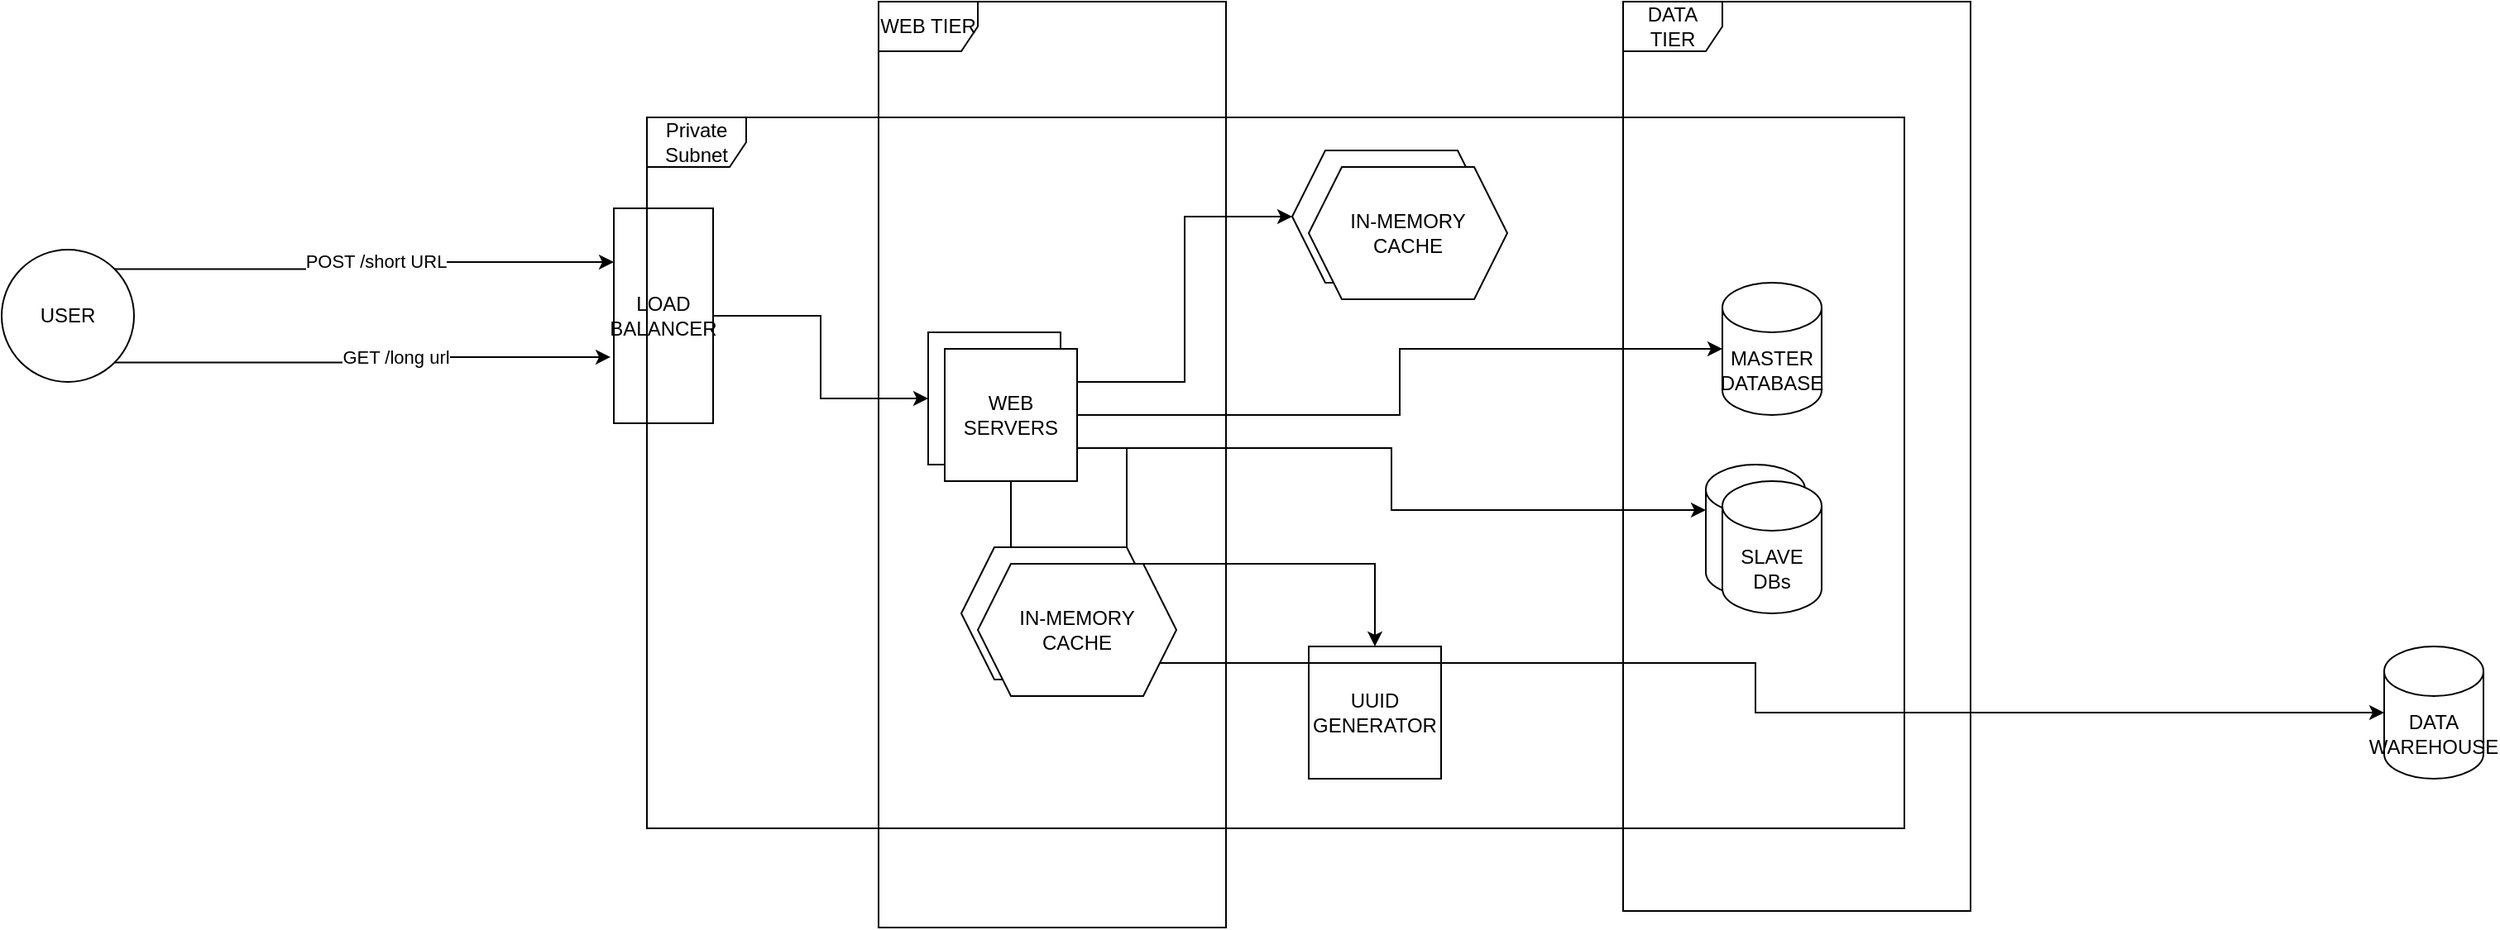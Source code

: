 <mxfile version="22.0.8" type="github">
  <diagram name="Page-1" id="GDgWwbxKQp4ayPaAraZW">
    <mxGraphModel dx="1961" dy="1136" grid="1" gridSize="10" guides="1" tooltips="1" connect="1" arrows="1" fold="1" page="1" pageScale="1" pageWidth="1600" pageHeight="900" math="0" shadow="0">
      <root>
        <mxCell id="0" />
        <mxCell id="1" parent="0" />
        <mxCell id="t3zRMSXvRSppqgxEzzWb-3" style="edgeStyle=orthogonalEdgeStyle;rounded=0;orthogonalLoop=1;jettySize=auto;html=1;exitX=1;exitY=0;exitDx=0;exitDy=0;entryX=0;entryY=0.25;entryDx=0;entryDy=0;" edge="1" parent="1" source="t3zRMSXvRSppqgxEzzWb-1" target="t3zRMSXvRSppqgxEzzWb-2">
          <mxGeometry relative="1" as="geometry" />
        </mxCell>
        <mxCell id="t3zRMSXvRSppqgxEzzWb-4" value="POST /short URL" style="edgeLabel;html=1;align=center;verticalAlign=middle;resizable=0;points=[];" vertex="1" connectable="0" parent="t3zRMSXvRSppqgxEzzWb-3">
          <mxGeometry x="0.059" y="2" relative="1" as="geometry">
            <mxPoint y="1" as="offset" />
          </mxGeometry>
        </mxCell>
        <mxCell id="t3zRMSXvRSppqgxEzzWb-1" value="USER" style="ellipse;whiteSpace=wrap;html=1;aspect=fixed;" vertex="1" parent="1">
          <mxGeometry x="70" y="350" width="80" height="80" as="geometry" />
        </mxCell>
        <mxCell id="t3zRMSXvRSppqgxEzzWb-10" style="edgeStyle=orthogonalEdgeStyle;rounded=0;orthogonalLoop=1;jettySize=auto;html=1;exitX=1;exitY=0.5;exitDx=0;exitDy=0;entryX=0;entryY=0.5;entryDx=0;entryDy=0;" edge="1" parent="1" source="t3zRMSXvRSppqgxEzzWb-2" target="t3zRMSXvRSppqgxEzzWb-8">
          <mxGeometry relative="1" as="geometry" />
        </mxCell>
        <mxCell id="t3zRMSXvRSppqgxEzzWb-2" value="LOAD BALANCER" style="rounded=0;whiteSpace=wrap;html=1;" vertex="1" parent="1">
          <mxGeometry x="440" y="325" width="60" height="130" as="geometry" />
        </mxCell>
        <mxCell id="t3zRMSXvRSppqgxEzzWb-5" style="edgeStyle=orthogonalEdgeStyle;rounded=0;orthogonalLoop=1;jettySize=auto;html=1;exitX=1;exitY=1;exitDx=0;exitDy=0;entryX=-0.033;entryY=0.692;entryDx=0;entryDy=0;entryPerimeter=0;" edge="1" parent="1" source="t3zRMSXvRSppqgxEzzWb-1" target="t3zRMSXvRSppqgxEzzWb-2">
          <mxGeometry relative="1" as="geometry" />
        </mxCell>
        <mxCell id="t3zRMSXvRSppqgxEzzWb-6" value="GET /long url" style="edgeLabel;html=1;align=center;verticalAlign=middle;resizable=0;points=[];" vertex="1" connectable="0" parent="t3zRMSXvRSppqgxEzzWb-5">
          <mxGeometry x="0.142" relative="1" as="geometry">
            <mxPoint as="offset" />
          </mxGeometry>
        </mxCell>
        <mxCell id="t3zRMSXvRSppqgxEzzWb-7" value="" style="group" vertex="1" connectable="0" parent="1">
          <mxGeometry x="630" y="400" width="90" height="90" as="geometry" />
        </mxCell>
        <mxCell id="t3zRMSXvRSppqgxEzzWb-8" value="" style="whiteSpace=wrap;html=1;aspect=fixed;" vertex="1" parent="t3zRMSXvRSppqgxEzzWb-7">
          <mxGeometry width="80" height="80" as="geometry" />
        </mxCell>
        <mxCell id="t3zRMSXvRSppqgxEzzWb-9" value="WEB SERVERS" style="whiteSpace=wrap;html=1;aspect=fixed;" vertex="1" parent="t3zRMSXvRSppqgxEzzWb-7">
          <mxGeometry x="10" y="10" width="80" height="80" as="geometry" />
        </mxCell>
        <mxCell id="t3zRMSXvRSppqgxEzzWb-13" value="" style="group" vertex="1" connectable="0" parent="1">
          <mxGeometry x="850" y="290" width="130" height="90" as="geometry" />
        </mxCell>
        <mxCell id="t3zRMSXvRSppqgxEzzWb-11" value="IN-MEMORY&lt;br&gt;CACHE" style="shape=hexagon;perimeter=hexagonPerimeter2;whiteSpace=wrap;html=1;fixedSize=1;" vertex="1" parent="t3zRMSXvRSppqgxEzzWb-13">
          <mxGeometry width="120" height="80" as="geometry" />
        </mxCell>
        <mxCell id="t3zRMSXvRSppqgxEzzWb-12" value="IN-MEMORY&lt;br&gt;CACHE" style="shape=hexagon;perimeter=hexagonPerimeter2;whiteSpace=wrap;html=1;fixedSize=1;" vertex="1" parent="t3zRMSXvRSppqgxEzzWb-13">
          <mxGeometry x="10" y="10" width="120" height="80" as="geometry" />
        </mxCell>
        <mxCell id="t3zRMSXvRSppqgxEzzWb-14" value="UUID GENERATOR" style="whiteSpace=wrap;html=1;aspect=fixed;" vertex="1" parent="1">
          <mxGeometry x="860" y="590" width="80" height="80" as="geometry" />
        </mxCell>
        <mxCell id="t3zRMSXvRSppqgxEzzWb-15" style="edgeStyle=orthogonalEdgeStyle;rounded=0;orthogonalLoop=1;jettySize=auto;html=1;exitX=0.5;exitY=1;exitDx=0;exitDy=0;entryX=0.5;entryY=0;entryDx=0;entryDy=0;" edge="1" parent="1" source="t3zRMSXvRSppqgxEzzWb-9" target="t3zRMSXvRSppqgxEzzWb-14">
          <mxGeometry relative="1" as="geometry" />
        </mxCell>
        <mxCell id="t3zRMSXvRSppqgxEzzWb-17" value="MASTER&lt;br&gt;DATABASE" style="shape=cylinder3;whiteSpace=wrap;html=1;boundedLbl=1;backgroundOutline=1;size=15;" vertex="1" parent="1">
          <mxGeometry x="1110" y="370" width="60" height="80" as="geometry" />
        </mxCell>
        <mxCell id="t3zRMSXvRSppqgxEzzWb-18" style="edgeStyle=orthogonalEdgeStyle;rounded=0;orthogonalLoop=1;jettySize=auto;html=1;exitX=1;exitY=0.25;exitDx=0;exitDy=0;entryX=0;entryY=0.5;entryDx=0;entryDy=0;" edge="1" parent="1" source="t3zRMSXvRSppqgxEzzWb-9" target="t3zRMSXvRSppqgxEzzWb-11">
          <mxGeometry relative="1" as="geometry" />
        </mxCell>
        <mxCell id="t3zRMSXvRSppqgxEzzWb-20" value="Private Subnet" style="shape=umlFrame;whiteSpace=wrap;html=1;pointerEvents=0;" vertex="1" parent="1">
          <mxGeometry x="460" y="270" width="760" height="430" as="geometry" />
        </mxCell>
        <mxCell id="t3zRMSXvRSppqgxEzzWb-21" value="DATA WAREHOUSE" style="shape=cylinder3;whiteSpace=wrap;html=1;boundedLbl=1;backgroundOutline=1;size=15;" vertex="1" parent="1">
          <mxGeometry x="1510" y="590" width="60" height="80" as="geometry" />
        </mxCell>
        <mxCell id="t3zRMSXvRSppqgxEzzWb-22" style="edgeStyle=orthogonalEdgeStyle;rounded=0;orthogonalLoop=1;jettySize=auto;html=1;exitX=1;exitY=0.75;exitDx=0;exitDy=0;entryX=0;entryY=0.5;entryDx=0;entryDy=0;entryPerimeter=0;" edge="1" parent="1" source="t3zRMSXvRSppqgxEzzWb-9" target="t3zRMSXvRSppqgxEzzWb-21">
          <mxGeometry relative="1" as="geometry">
            <Array as="points">
              <mxPoint x="750" y="600" />
              <mxPoint x="1130" y="600" />
              <mxPoint x="1130" y="630" />
            </Array>
          </mxGeometry>
        </mxCell>
        <mxCell id="t3zRMSXvRSppqgxEzzWb-23" style="edgeStyle=orthogonalEdgeStyle;rounded=0;orthogonalLoop=1;jettySize=auto;html=1;exitX=1;exitY=0.5;exitDx=0;exitDy=0;entryX=0;entryY=0.5;entryDx=0;entryDy=0;entryPerimeter=0;" edge="1" parent="1" source="t3zRMSXvRSppqgxEzzWb-9" target="t3zRMSXvRSppqgxEzzWb-17">
          <mxGeometry relative="1" as="geometry" />
        </mxCell>
        <mxCell id="t3zRMSXvRSppqgxEzzWb-24" value="" style="shape=cylinder3;whiteSpace=wrap;html=1;boundedLbl=1;backgroundOutline=1;size=15;" vertex="1" parent="1">
          <mxGeometry x="1100" y="480" width="60" height="80" as="geometry" />
        </mxCell>
        <mxCell id="t3zRMSXvRSppqgxEzzWb-25" value="SLAVE DBs" style="shape=cylinder3;whiteSpace=wrap;html=1;boundedLbl=1;backgroundOutline=1;size=15;" vertex="1" parent="1">
          <mxGeometry x="1110" y="490" width="60" height="80" as="geometry" />
        </mxCell>
        <mxCell id="t3zRMSXvRSppqgxEzzWb-26" style="edgeStyle=orthogonalEdgeStyle;rounded=0;orthogonalLoop=1;jettySize=auto;html=1;exitX=1;exitY=0.75;exitDx=0;exitDy=0;entryX=0;entryY=0;entryDx=0;entryDy=27.5;entryPerimeter=0;" edge="1" parent="1" source="t3zRMSXvRSppqgxEzzWb-9" target="t3zRMSXvRSppqgxEzzWb-24">
          <mxGeometry relative="1" as="geometry" />
        </mxCell>
        <mxCell id="t3zRMSXvRSppqgxEzzWb-27" value="DATA TIER" style="shape=umlFrame;whiteSpace=wrap;html=1;pointerEvents=0;" vertex="1" parent="1">
          <mxGeometry x="1050" y="200" width="210" height="550" as="geometry" />
        </mxCell>
        <mxCell id="t3zRMSXvRSppqgxEzzWb-28" value="WEB TIER" style="shape=umlFrame;whiteSpace=wrap;html=1;pointerEvents=0;" vertex="1" parent="1">
          <mxGeometry x="600" y="200" width="210" height="560" as="geometry" />
        </mxCell>
        <mxCell id="t3zRMSXvRSppqgxEzzWb-29" value="" style="group" vertex="1" connectable="0" parent="1">
          <mxGeometry x="650" y="530" width="130" height="90" as="geometry" />
        </mxCell>
        <mxCell id="t3zRMSXvRSppqgxEzzWb-30" value="IN-MEMORY&lt;br&gt;CACHE" style="shape=hexagon;perimeter=hexagonPerimeter2;whiteSpace=wrap;html=1;fixedSize=1;" vertex="1" parent="t3zRMSXvRSppqgxEzzWb-29">
          <mxGeometry width="120" height="80" as="geometry" />
        </mxCell>
        <mxCell id="t3zRMSXvRSppqgxEzzWb-31" value="IN-MEMORY&lt;br&gt;CACHE" style="shape=hexagon;perimeter=hexagonPerimeter2;whiteSpace=wrap;html=1;fixedSize=1;" vertex="1" parent="t3zRMSXvRSppqgxEzzWb-29">
          <mxGeometry x="10" y="10" width="120" height="80" as="geometry" />
        </mxCell>
      </root>
    </mxGraphModel>
  </diagram>
</mxfile>
